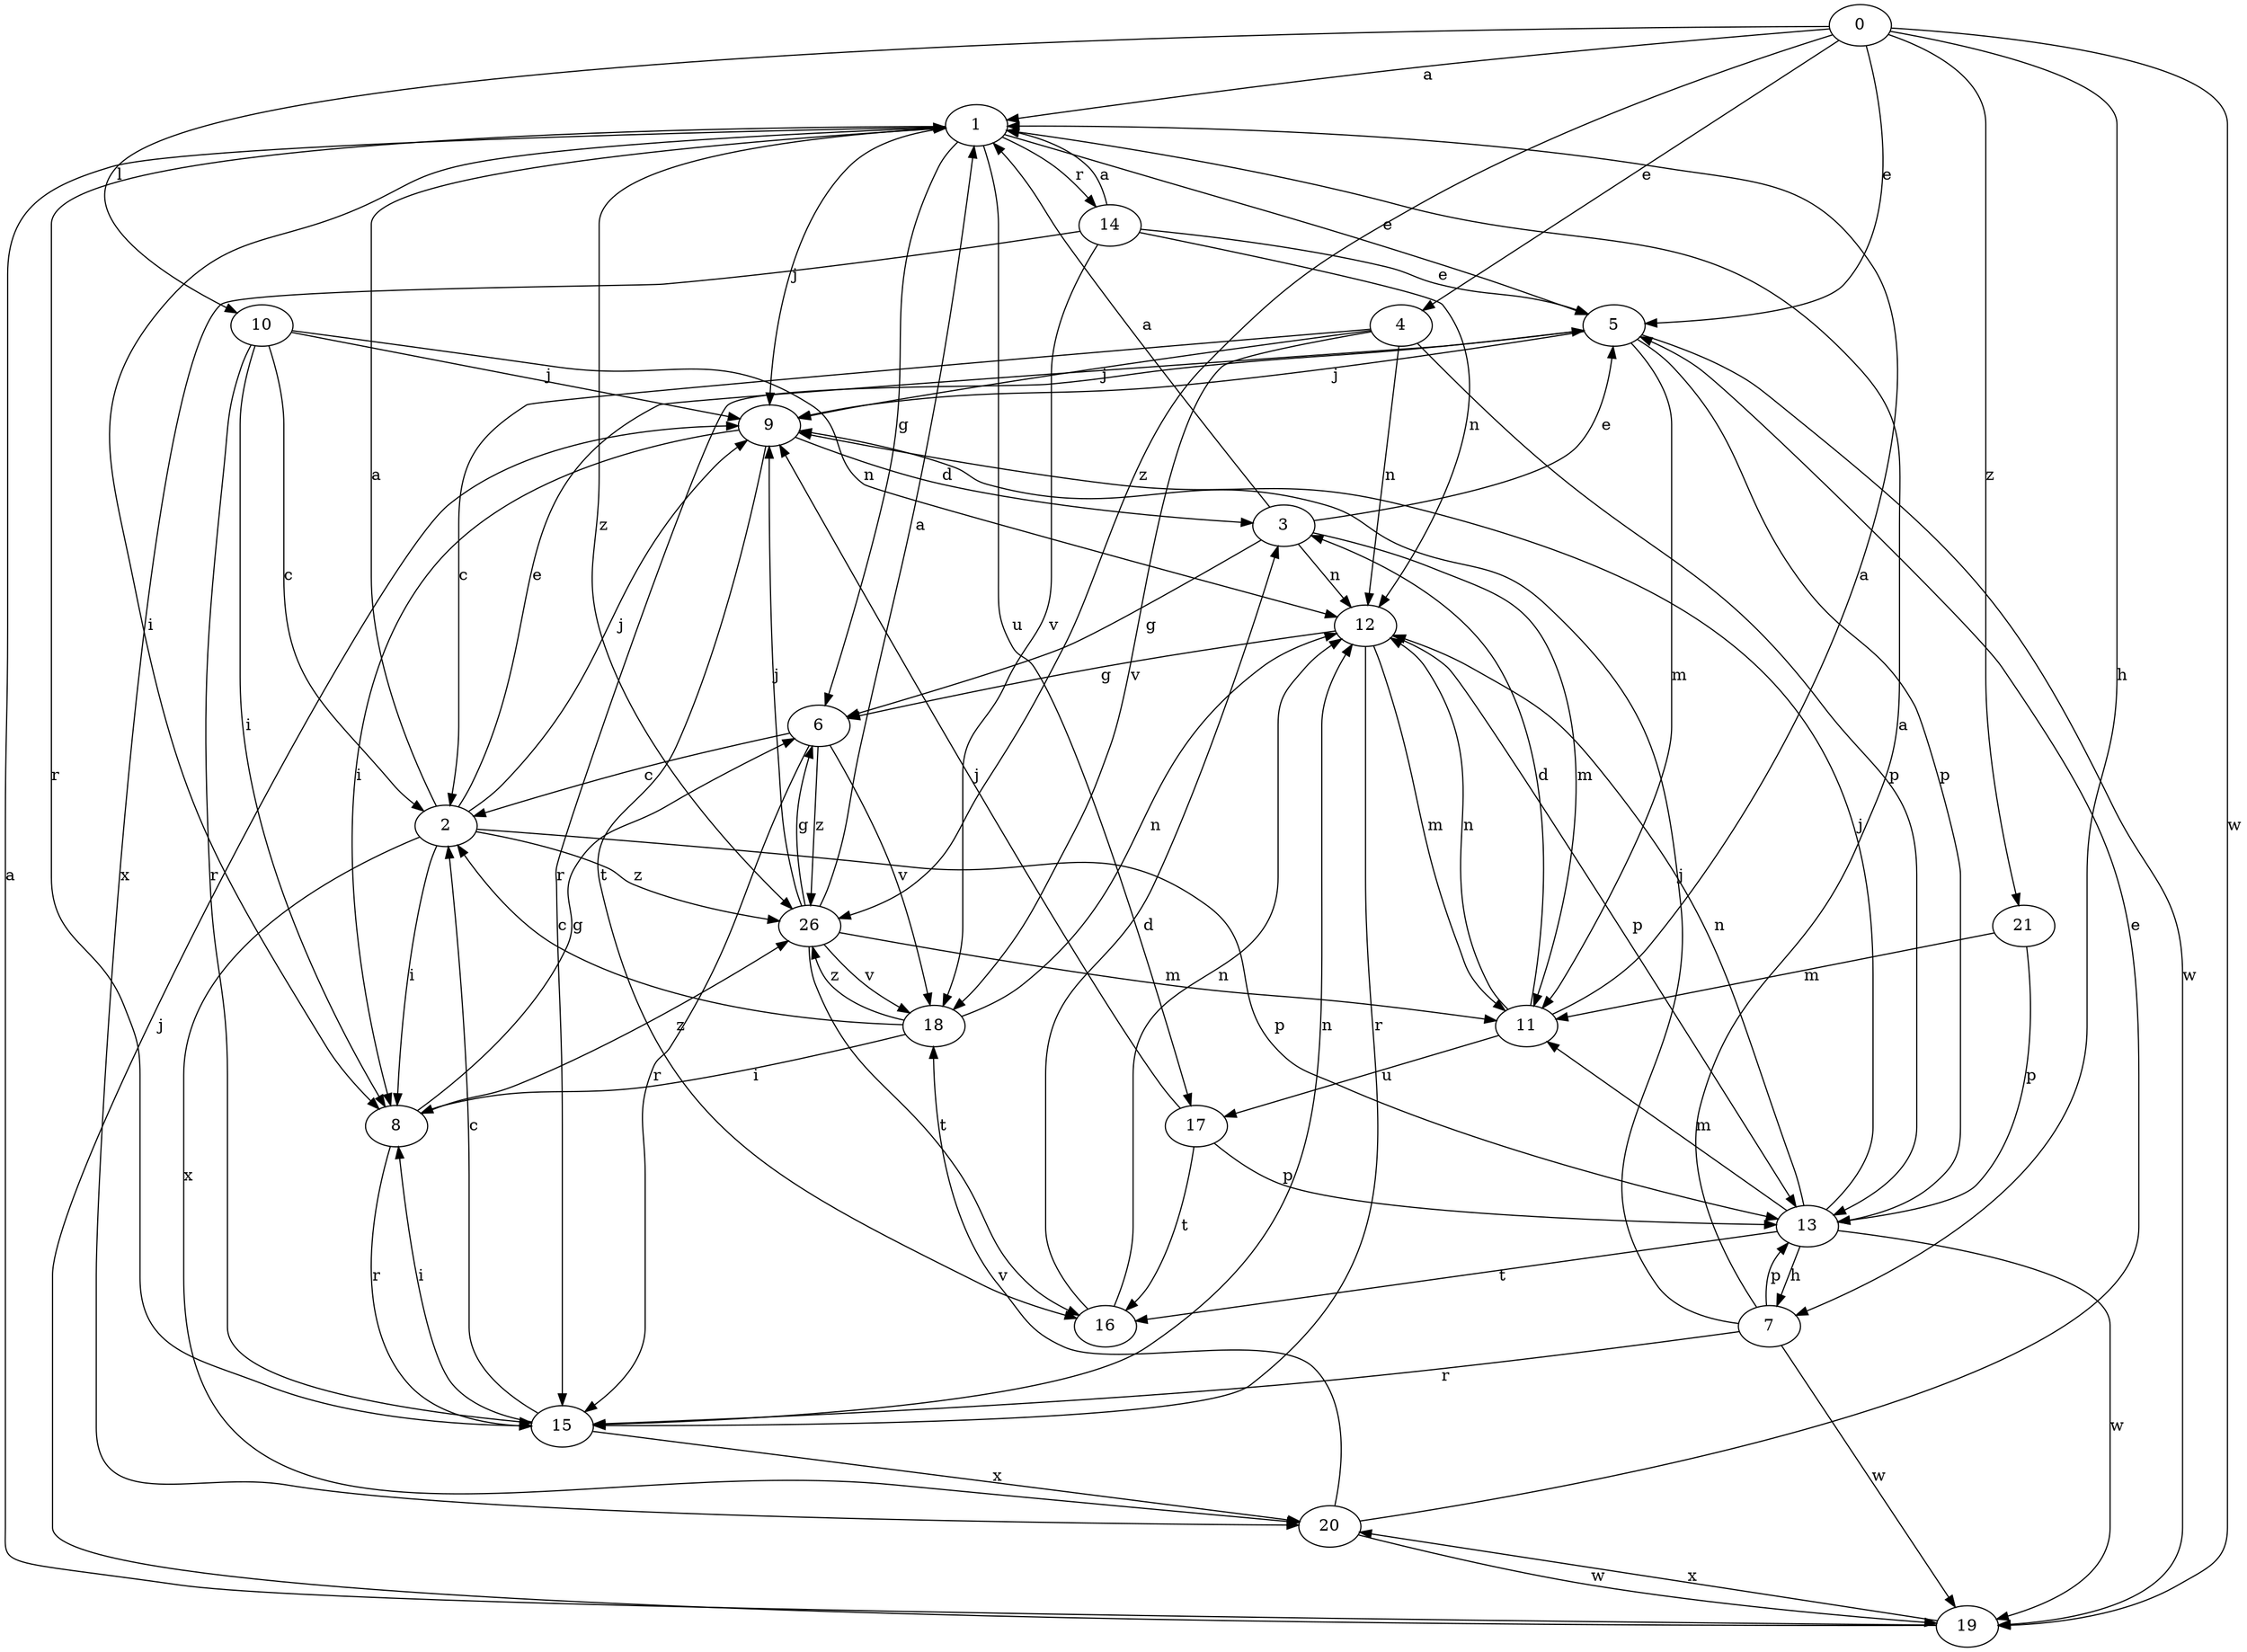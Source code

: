 strict digraph  {
0;
1;
2;
3;
4;
5;
6;
7;
8;
9;
10;
11;
12;
13;
14;
15;
16;
17;
18;
19;
20;
21;
26;
0 -> 1  [label=a];
0 -> 4  [label=e];
0 -> 5  [label=e];
0 -> 7  [label=h];
0 -> 10  [label=l];
0 -> 19  [label=w];
0 -> 21  [label=z];
0 -> 26  [label=z];
1 -> 5  [label=e];
1 -> 6  [label=g];
1 -> 8  [label=i];
1 -> 9  [label=j];
1 -> 14  [label=r];
1 -> 15  [label=r];
1 -> 17  [label=u];
1 -> 26  [label=z];
2 -> 1  [label=a];
2 -> 5  [label=e];
2 -> 8  [label=i];
2 -> 9  [label=j];
2 -> 13  [label=p];
2 -> 20  [label=x];
2 -> 26  [label=z];
3 -> 1  [label=a];
3 -> 5  [label=e];
3 -> 6  [label=g];
3 -> 11  [label=m];
3 -> 12  [label=n];
4 -> 2  [label=c];
4 -> 9  [label=j];
4 -> 12  [label=n];
4 -> 13  [label=p];
4 -> 18  [label=v];
5 -> 9  [label=j];
5 -> 11  [label=m];
5 -> 13  [label=p];
5 -> 15  [label=r];
5 -> 19  [label=w];
6 -> 2  [label=c];
6 -> 15  [label=r];
6 -> 18  [label=v];
6 -> 26  [label=z];
7 -> 1  [label=a];
7 -> 9  [label=j];
7 -> 13  [label=p];
7 -> 15  [label=r];
7 -> 19  [label=w];
8 -> 6  [label=g];
8 -> 15  [label=r];
8 -> 26  [label=z];
9 -> 3  [label=d];
9 -> 8  [label=i];
9 -> 16  [label=t];
10 -> 2  [label=c];
10 -> 8  [label=i];
10 -> 9  [label=j];
10 -> 12  [label=n];
10 -> 15  [label=r];
11 -> 1  [label=a];
11 -> 3  [label=d];
11 -> 12  [label=n];
11 -> 17  [label=u];
12 -> 6  [label=g];
12 -> 11  [label=m];
12 -> 13  [label=p];
12 -> 15  [label=r];
13 -> 7  [label=h];
13 -> 9  [label=j];
13 -> 11  [label=m];
13 -> 12  [label=n];
13 -> 16  [label=t];
13 -> 19  [label=w];
14 -> 1  [label=a];
14 -> 5  [label=e];
14 -> 12  [label=n];
14 -> 18  [label=v];
14 -> 20  [label=x];
15 -> 2  [label=c];
15 -> 8  [label=i];
15 -> 12  [label=n];
15 -> 20  [label=x];
16 -> 3  [label=d];
16 -> 12  [label=n];
17 -> 9  [label=j];
17 -> 13  [label=p];
17 -> 16  [label=t];
18 -> 2  [label=c];
18 -> 8  [label=i];
18 -> 12  [label=n];
18 -> 26  [label=z];
19 -> 1  [label=a];
19 -> 9  [label=j];
19 -> 20  [label=x];
20 -> 5  [label=e];
20 -> 18  [label=v];
20 -> 19  [label=w];
21 -> 11  [label=m];
21 -> 13  [label=p];
26 -> 1  [label=a];
26 -> 6  [label=g];
26 -> 9  [label=j];
26 -> 11  [label=m];
26 -> 16  [label=t];
26 -> 18  [label=v];
}
